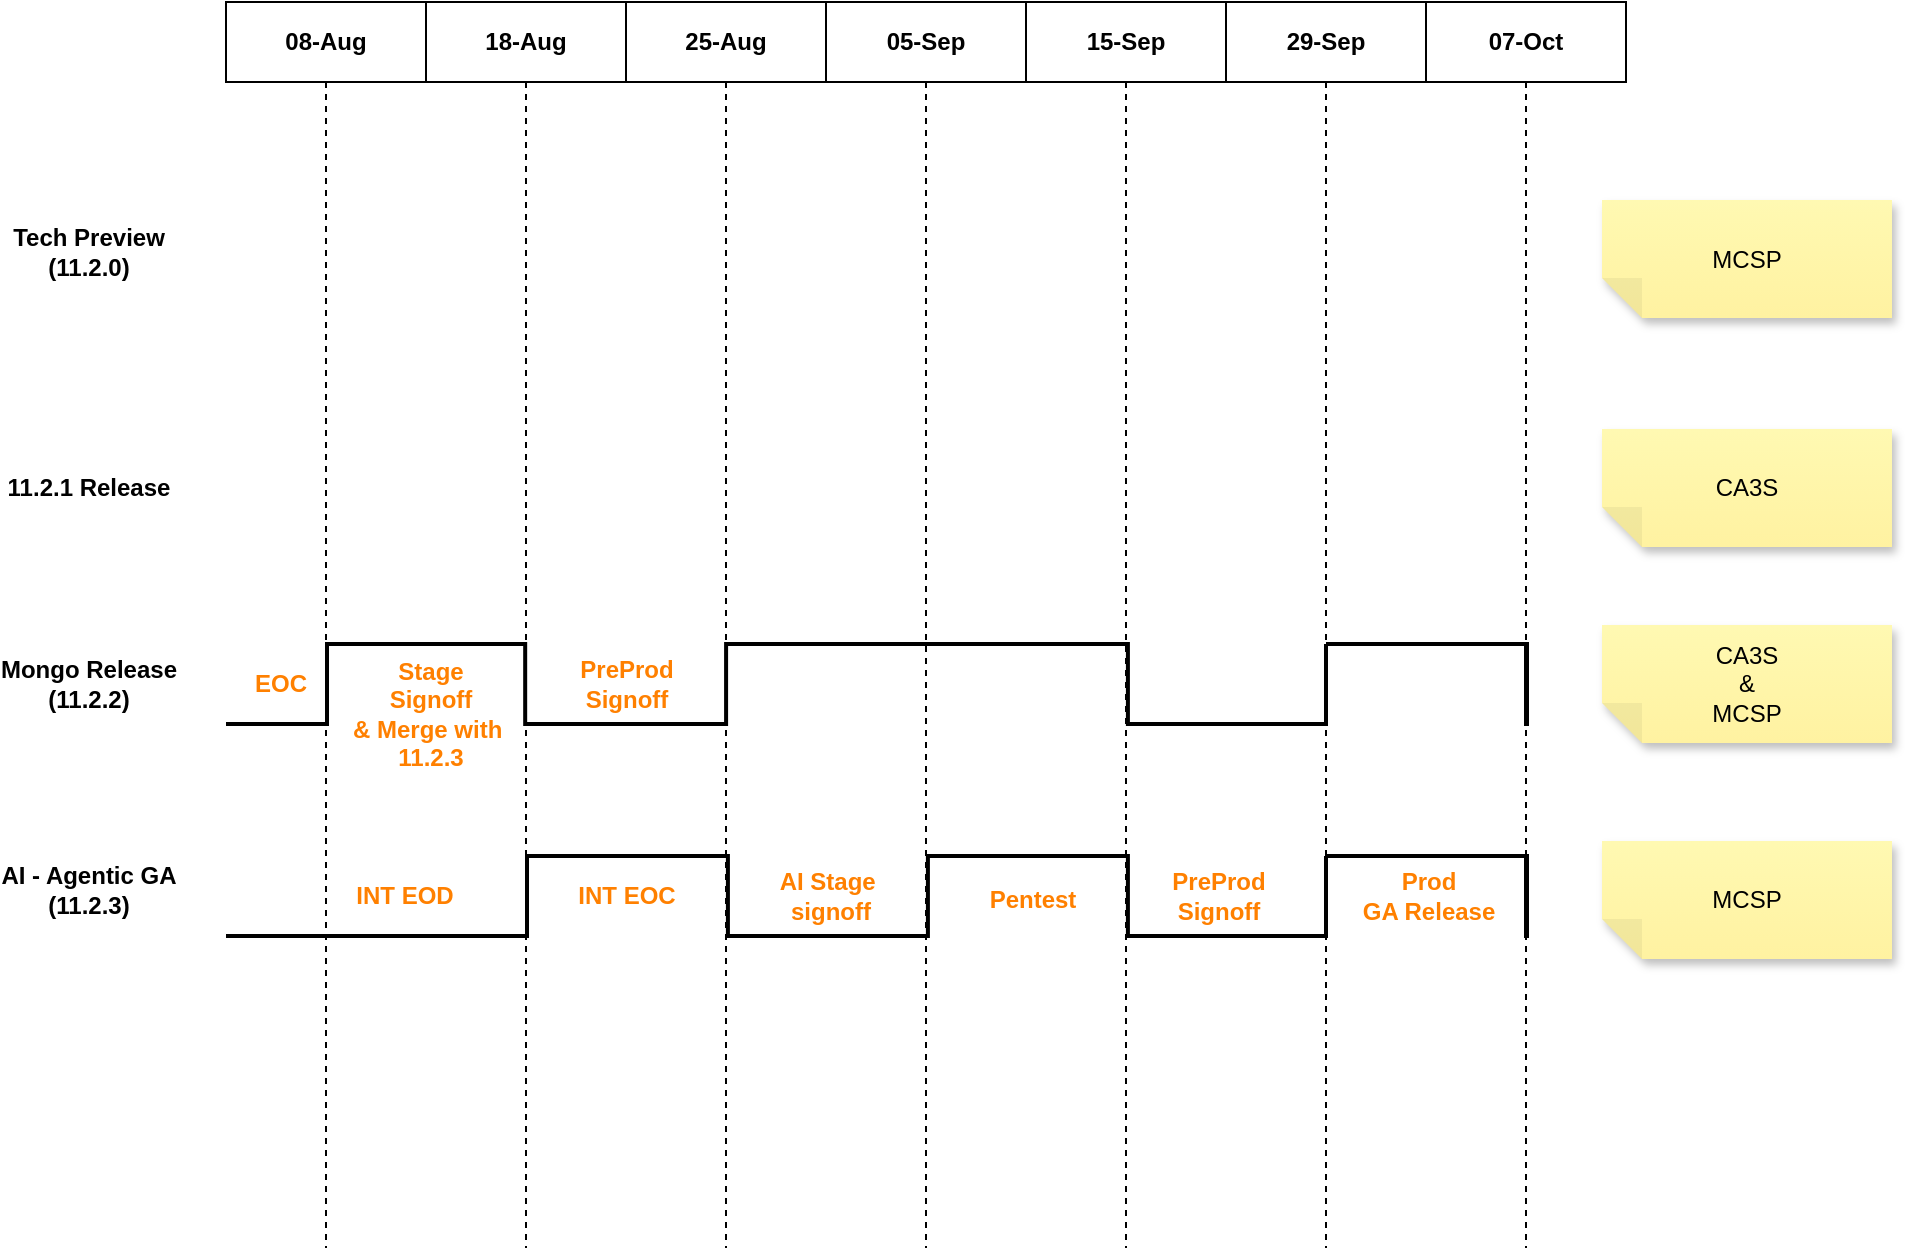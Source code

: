 <mxfile version="28.0.7">
  <diagram name="Page-1" id="ZPpwO8pED5HudYQ8jas2">
    <mxGraphModel dx="1235" dy="797" grid="0" gridSize="10" guides="1" tooltips="1" connect="1" arrows="1" fold="1" page="1" pageScale="1" pageWidth="850" pageHeight="1100" math="0" shadow="0">
      <root>
        <mxCell id="0" />
        <mxCell id="1" parent="0" />
        <mxCell id="3D1PrdTJ9IL0VZI-XMwe-2" value="" style="verticalLabelPosition=bottom;html=1;verticalAlign=top;strokeWidth=2;shape=mxgraph.lean_mapping.timeline2;dx1=0;dy1=1;dx2=150.5;dy2=0.495;dx3=250.955;dy3=0.995;dx4=350.955;dy4=0.052;dx5=450.955;dy5=0.78;dy6=0;" vertex="1" parent="1">
          <mxGeometry x="137" y="515" width="550" height="40" as="geometry" />
        </mxCell>
        <mxCell id="3D1PrdTJ9IL0VZI-XMwe-6" value="&lt;b&gt;08-Aug&lt;/b&gt;" style="shape=umlLifeline;perimeter=lifelinePerimeter;whiteSpace=wrap;html=1;container=1;dropTarget=0;collapsible=0;recursiveResize=0;outlineConnect=0;portConstraint=eastwest;newEdgeStyle={&quot;curved&quot;:0,&quot;rounded&quot;:0};" vertex="1" parent="1">
          <mxGeometry x="137" y="88" width="100" height="623" as="geometry" />
        </mxCell>
        <mxCell id="3D1PrdTJ9IL0VZI-XMwe-8" value="&lt;b&gt;18-Aug&lt;/b&gt;" style="shape=umlLifeline;perimeter=lifelinePerimeter;whiteSpace=wrap;html=1;container=1;dropTarget=0;collapsible=0;recursiveResize=0;outlineConnect=0;portConstraint=eastwest;newEdgeStyle={&quot;curved&quot;:0,&quot;rounded&quot;:0};" vertex="1" parent="1">
          <mxGeometry x="237" y="88" width="100" height="623" as="geometry" />
        </mxCell>
        <mxCell id="3D1PrdTJ9IL0VZI-XMwe-9" value="&lt;b&gt;25-Aug&lt;/b&gt;" style="shape=umlLifeline;perimeter=lifelinePerimeter;whiteSpace=wrap;html=1;container=1;dropTarget=0;collapsible=0;recursiveResize=0;outlineConnect=0;portConstraint=eastwest;newEdgeStyle={&quot;curved&quot;:0,&quot;rounded&quot;:0};" vertex="1" parent="1">
          <mxGeometry x="337" y="88" width="100" height="623" as="geometry" />
        </mxCell>
        <mxCell id="3D1PrdTJ9IL0VZI-XMwe-10" value="&lt;b&gt;05-Sep&lt;/b&gt;" style="shape=umlLifeline;perimeter=lifelinePerimeter;whiteSpace=wrap;html=1;container=1;dropTarget=0;collapsible=0;recursiveResize=0;outlineConnect=0;portConstraint=eastwest;newEdgeStyle={&quot;curved&quot;:0,&quot;rounded&quot;:0};" vertex="1" parent="1">
          <mxGeometry x="437" y="88" width="100" height="623" as="geometry" />
        </mxCell>
        <mxCell id="3D1PrdTJ9IL0VZI-XMwe-11" value="&lt;b&gt;15-Sep&lt;/b&gt;" style="shape=umlLifeline;perimeter=lifelinePerimeter;whiteSpace=wrap;html=1;container=1;dropTarget=0;collapsible=0;recursiveResize=0;outlineConnect=0;portConstraint=eastwest;newEdgeStyle={&quot;curved&quot;:0,&quot;rounded&quot;:0};" vertex="1" parent="1">
          <mxGeometry x="537" y="88" width="100" height="623" as="geometry" />
        </mxCell>
        <mxCell id="3D1PrdTJ9IL0VZI-XMwe-12" value="&lt;b&gt;29-Sep&lt;/b&gt;" style="shape=umlLifeline;perimeter=lifelinePerimeter;whiteSpace=wrap;html=1;container=1;dropTarget=0;collapsible=0;recursiveResize=0;outlineConnect=0;portConstraint=eastwest;newEdgeStyle={&quot;curved&quot;:0,&quot;rounded&quot;:0};" vertex="1" parent="1">
          <mxGeometry x="637" y="88" width="100" height="623" as="geometry" />
        </mxCell>
        <mxCell id="3D1PrdTJ9IL0VZI-XMwe-13" value="&lt;b&gt;07-Oct&lt;/b&gt;" style="shape=umlLifeline;perimeter=lifelinePerimeter;whiteSpace=wrap;html=1;container=1;dropTarget=0;collapsible=0;recursiveResize=0;outlineConnect=0;portConstraint=eastwest;newEdgeStyle={&quot;curved&quot;:0,&quot;rounded&quot;:0};" vertex="1" parent="1">
          <mxGeometry x="737" y="88" width="100" height="623" as="geometry" />
        </mxCell>
        <mxCell id="3D1PrdTJ9IL0VZI-XMwe-14" value="Tech Preview&lt;div&gt;(11.2.0)&lt;/div&gt;" style="text;align=center;fontStyle=1;verticalAlign=middle;spacingLeft=3;spacingRight=3;strokeColor=none;rotatable=0;points=[[0,0.5],[1,0.5]];portConstraint=eastwest;html=1;" vertex="1" parent="1">
          <mxGeometry x="28" y="200" width="80" height="26" as="geometry" />
        </mxCell>
        <mxCell id="3D1PrdTJ9IL0VZI-XMwe-15" value="11.2.1 Release" style="text;align=center;fontStyle=1;verticalAlign=middle;spacingLeft=3;spacingRight=3;strokeColor=none;rotatable=0;points=[[0,0.5],[1,0.5]];portConstraint=eastwest;html=1;" vertex="1" parent="1">
          <mxGeometry x="28" y="318" width="80" height="26" as="geometry" />
        </mxCell>
        <mxCell id="3D1PrdTJ9IL0VZI-XMwe-16" value="Mongo Release&lt;div&gt;(11.2.2)&lt;/div&gt;" style="text;align=center;fontStyle=1;verticalAlign=middle;spacingLeft=3;spacingRight=3;strokeColor=none;rotatable=0;points=[[0,0.5],[1,0.5]];portConstraint=eastwest;html=1;" vertex="1" parent="1">
          <mxGeometry x="28" y="416" width="80" height="26" as="geometry" />
        </mxCell>
        <mxCell id="3D1PrdTJ9IL0VZI-XMwe-17" value="&lt;div&gt;AI - Agentic GA&lt;/div&gt;&lt;div&gt;(11.2.3)&lt;/div&gt;" style="text;align=center;fontStyle=1;verticalAlign=middle;spacingLeft=3;spacingRight=3;strokeColor=none;rotatable=0;points=[[0,0.5],[1,0.5]];portConstraint=eastwest;html=1;" vertex="1" parent="1">
          <mxGeometry x="28" y="519" width="80" height="26" as="geometry" />
        </mxCell>
        <mxCell id="3D1PrdTJ9IL0VZI-XMwe-19" value="INT EOD" style="text;align=center;fontStyle=1;verticalAlign=middle;spacingLeft=3;spacingRight=3;strokeColor=none;rotatable=0;points=[[0,0.5],[1,0.5]];portConstraint=eastwest;html=1;fontColor=#FF8000;" vertex="1" parent="1">
          <mxGeometry x="186" y="522" width="80" height="26" as="geometry" />
        </mxCell>
        <mxCell id="3D1PrdTJ9IL0VZI-XMwe-20" value="INT EOC" style="text;align=center;fontStyle=1;verticalAlign=middle;spacingLeft=3;spacingRight=3;strokeColor=none;rotatable=0;points=[[0,0.5],[1,0.5]];portConstraint=eastwest;html=1;fontColor=#FF8000;" vertex="1" parent="1">
          <mxGeometry x="297" y="522" width="80" height="26" as="geometry" />
        </mxCell>
        <mxCell id="3D1PrdTJ9IL0VZI-XMwe-21" value="AI Stage&amp;nbsp;&lt;div&gt;signoff&lt;/div&gt;" style="text;align=center;fontStyle=1;verticalAlign=middle;spacingLeft=3;spacingRight=3;strokeColor=none;rotatable=0;points=[[0,0.5],[1,0.5]];portConstraint=eastwest;html=1;fontColor=#FF8000;" vertex="1" parent="1">
          <mxGeometry x="399" y="522" width="80" height="26" as="geometry" />
        </mxCell>
        <mxCell id="3D1PrdTJ9IL0VZI-XMwe-22" value="Pentest" style="text;align=center;fontStyle=1;verticalAlign=middle;spacingLeft=3;spacingRight=3;strokeColor=none;rotatable=0;points=[[0,0.5],[1,0.5]];portConstraint=eastwest;html=1;fontColor=#FF8000;" vertex="1" parent="1">
          <mxGeometry x="500" y="524" width="80" height="26" as="geometry" />
        </mxCell>
        <mxCell id="3D1PrdTJ9IL0VZI-XMwe-23" value="PreProd&lt;div&gt;Signoff&lt;/div&gt;" style="text;align=center;fontStyle=1;verticalAlign=middle;spacingLeft=3;spacingRight=3;strokeColor=none;rotatable=0;points=[[0,0.5],[1,0.5]];portConstraint=eastwest;html=1;fontColor=#FF8000;" vertex="1" parent="1">
          <mxGeometry x="593" y="522" width="80" height="26" as="geometry" />
        </mxCell>
        <mxCell id="3D1PrdTJ9IL0VZI-XMwe-24" value="" style="verticalLabelPosition=bottom;html=1;verticalAlign=top;strokeWidth=2;shape=mxgraph.lean_mapping.timeline2;dx1=0;dy1=0.139;dx2=0;dy2=0;dx3=100.5;dy3=1;dx4=100.5;dy4=0.461;dx5=100.5;dy5=1;dy6=0;" vertex="1" parent="1">
          <mxGeometry x="687" y="515" width="100" height="40" as="geometry" />
        </mxCell>
        <mxCell id="3D1PrdTJ9IL0VZI-XMwe-25" value="Prod&lt;div&gt;GA Release&lt;/div&gt;" style="text;align=center;fontStyle=1;verticalAlign=middle;spacingLeft=3;spacingRight=3;strokeColor=none;rotatable=0;points=[[0,0.5],[1,0.5]];portConstraint=eastwest;html=1;fontColor=#FF8000;" vertex="1" parent="1">
          <mxGeometry x="698" y="522" width="80" height="26" as="geometry" />
        </mxCell>
        <mxCell id="3D1PrdTJ9IL0VZI-XMwe-26" value="" style="verticalLabelPosition=bottom;html=1;verticalAlign=top;strokeWidth=2;shape=mxgraph.lean_mapping.timeline2;dx1=0;dy1=1;dx2=50.5;dy2=0.316;dx3=149.591;dy3=1;dx4=250.045;dy4=0;dx5=450.955;dy5=0.78;dy6=0;" vertex="1" parent="1">
          <mxGeometry x="137" y="409" width="550" height="40" as="geometry" />
        </mxCell>
        <mxCell id="3D1PrdTJ9IL0VZI-XMwe-27" value="EOC" style="text;align=center;fontStyle=1;verticalAlign=middle;spacingLeft=3;spacingRight=3;strokeColor=none;rotatable=0;points=[[0,0.5],[1,0.5]];portConstraint=eastwest;html=1;fontColor=#FF8000;" vertex="1" parent="1">
          <mxGeometry x="124" y="416" width="80" height="26" as="geometry" />
        </mxCell>
        <mxCell id="3D1PrdTJ9IL0VZI-XMwe-28" value="Stage&lt;div&gt;Signoff&lt;br&gt;&amp;amp; Merge with&amp;nbsp;&lt;/div&gt;&lt;div&gt;11.2.3&lt;/div&gt;" style="text;align=center;fontStyle=1;verticalAlign=middle;spacingLeft=3;spacingRight=3;strokeColor=none;rotatable=0;points=[[0,0.5],[1,0.5]];portConstraint=eastwest;html=1;fontColor=#FF8000;" vertex="1" parent="1">
          <mxGeometry x="199" y="431" width="80" height="26" as="geometry" />
        </mxCell>
        <mxCell id="3D1PrdTJ9IL0VZI-XMwe-31" value="PreProd&lt;div&gt;Signoff&lt;/div&gt;" style="text;align=center;fontStyle=1;verticalAlign=middle;spacingLeft=3;spacingRight=3;strokeColor=none;rotatable=0;points=[[0,0.5],[1,0.5]];portConstraint=eastwest;html=1;fontColor=#FF8000;" vertex="1" parent="1">
          <mxGeometry x="297" y="416" width="80" height="26" as="geometry" />
        </mxCell>
        <mxCell id="3D1PrdTJ9IL0VZI-XMwe-32" value="" style="verticalLabelPosition=bottom;html=1;verticalAlign=top;strokeWidth=2;shape=mxgraph.lean_mapping.timeline2;dx1=0;dy1=0.139;dx2=0;dy2=0;dx3=100.5;dy3=1;dx4=100.5;dy4=0.461;dx5=100.5;dy5=1;dy6=0;" vertex="1" parent="1">
          <mxGeometry x="687" y="409" width="100" height="40" as="geometry" />
        </mxCell>
        <mxCell id="3D1PrdTJ9IL0VZI-XMwe-34" value="MCSP" style="shape=note;whiteSpace=wrap;html=1;backgroundOutline=1;fontColor=#000000;darkOpacity=0.05;fillColor=#FFF9B2;strokeColor=none;fillStyle=solid;direction=west;gradientDirection=north;gradientColor=#FFF2A1;shadow=1;size=20;pointerEvents=1;" vertex="1" parent="1">
          <mxGeometry x="825" y="507.5" width="145" height="59" as="geometry" />
        </mxCell>
        <mxCell id="3D1PrdTJ9IL0VZI-XMwe-35" value="&lt;div&gt;CA3S&lt;/div&gt;&lt;div&gt;&amp;amp;&lt;/div&gt;MCSP" style="shape=note;whiteSpace=wrap;html=1;backgroundOutline=1;fontColor=#000000;darkOpacity=0.05;fillColor=#FFF9B2;strokeColor=none;fillStyle=solid;direction=west;gradientDirection=north;gradientColor=#FFF2A1;shadow=1;size=20;pointerEvents=1;" vertex="1" parent="1">
          <mxGeometry x="825" y="399.5" width="145" height="59" as="geometry" />
        </mxCell>
        <mxCell id="3D1PrdTJ9IL0VZI-XMwe-36" value="&lt;div&gt;CA3S&lt;/div&gt;" style="shape=note;whiteSpace=wrap;html=1;backgroundOutline=1;fontColor=#000000;darkOpacity=0.05;fillColor=#FFF9B2;strokeColor=none;fillStyle=solid;direction=west;gradientDirection=north;gradientColor=#FFF2A1;shadow=1;size=20;pointerEvents=1;" vertex="1" parent="1">
          <mxGeometry x="825" y="301.5" width="145" height="59" as="geometry" />
        </mxCell>
        <mxCell id="3D1PrdTJ9IL0VZI-XMwe-37" value="&lt;div&gt;MCSP&lt;/div&gt;" style="shape=note;whiteSpace=wrap;html=1;backgroundOutline=1;fontColor=#000000;darkOpacity=0.05;fillColor=#FFF9B2;strokeColor=none;fillStyle=solid;direction=west;gradientDirection=north;gradientColor=#FFF2A1;shadow=1;size=20;pointerEvents=1;" vertex="1" parent="1">
          <mxGeometry x="825" y="187" width="145" height="59" as="geometry" />
        </mxCell>
      </root>
    </mxGraphModel>
  </diagram>
</mxfile>
